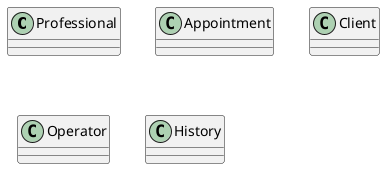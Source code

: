 @startuml "Model"
    class Professional {

    }

    class Appointment {

    }

    class Client {

    }

    class Operator {

    }

    class History {
        
    }

@enduml